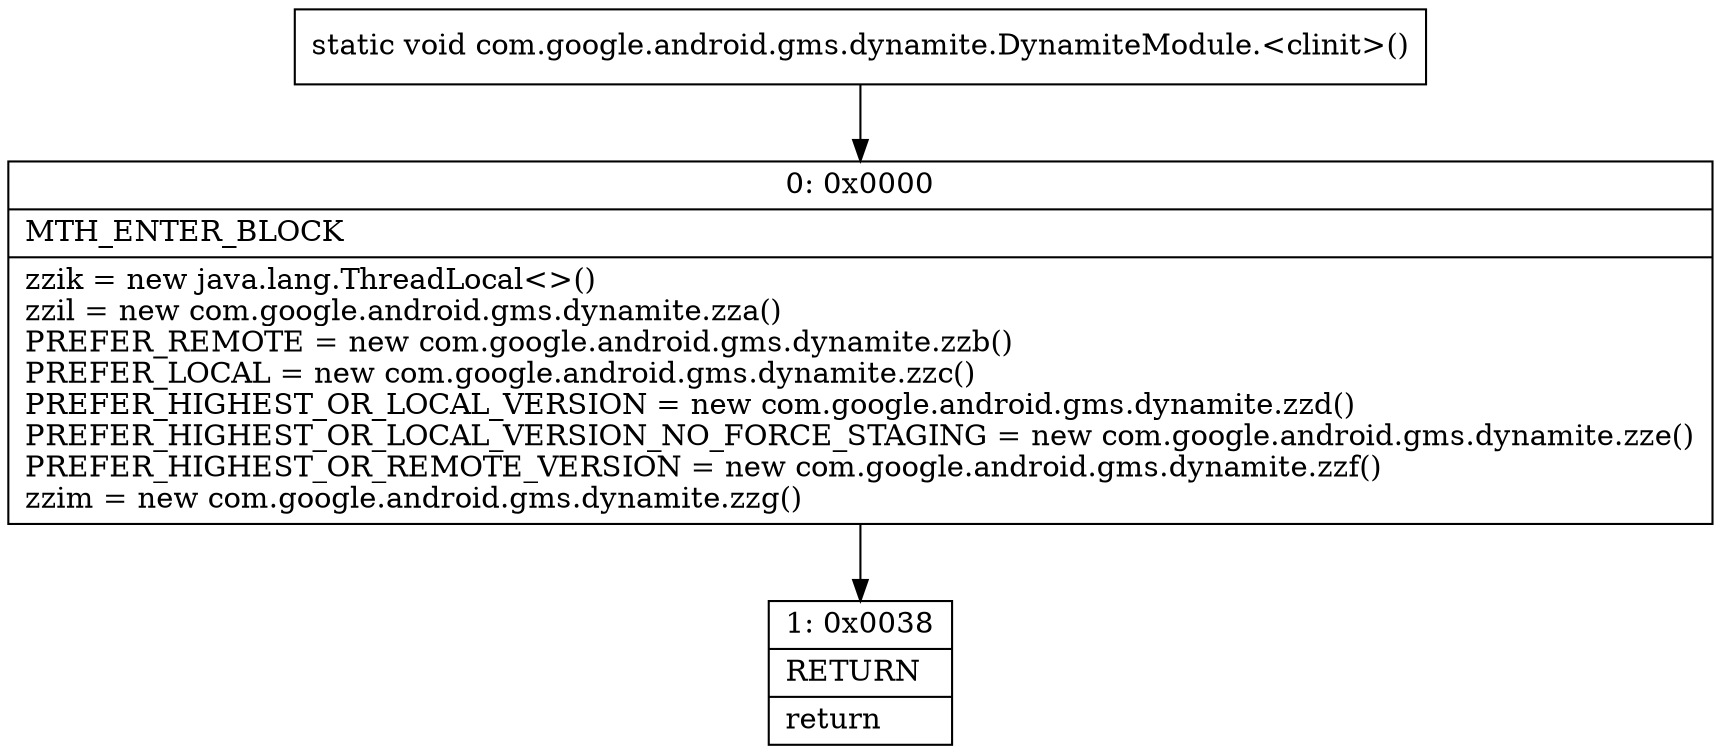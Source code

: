 digraph "CFG forcom.google.android.gms.dynamite.DynamiteModule.\<clinit\>()V" {
Node_0 [shape=record,label="{0\:\ 0x0000|MTH_ENTER_BLOCK\l|zzik = new java.lang.ThreadLocal\<\>()\lzzil = new com.google.android.gms.dynamite.zza()\lPREFER_REMOTE = new com.google.android.gms.dynamite.zzb()\lPREFER_LOCAL = new com.google.android.gms.dynamite.zzc()\lPREFER_HIGHEST_OR_LOCAL_VERSION = new com.google.android.gms.dynamite.zzd()\lPREFER_HIGHEST_OR_LOCAL_VERSION_NO_FORCE_STAGING = new com.google.android.gms.dynamite.zze()\lPREFER_HIGHEST_OR_REMOTE_VERSION = new com.google.android.gms.dynamite.zzf()\lzzim = new com.google.android.gms.dynamite.zzg()\l}"];
Node_1 [shape=record,label="{1\:\ 0x0038|RETURN\l|return\l}"];
MethodNode[shape=record,label="{static void com.google.android.gms.dynamite.DynamiteModule.\<clinit\>() }"];
MethodNode -> Node_0;
Node_0 -> Node_1;
}

